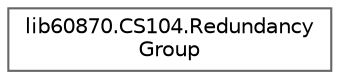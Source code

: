 digraph "Graphical Class Hierarchy"
{
 // LATEX_PDF_SIZE
  bgcolor="transparent";
  edge [fontname=Helvetica,fontsize=10,labelfontname=Helvetica,labelfontsize=10];
  node [fontname=Helvetica,fontsize=10,shape=box,height=0.2,width=0.4];
  rankdir="LR";
  Node0 [id="Node000000",label="lib60870.CS104.Redundancy\lGroup",height=0.2,width=0.4,color="grey40", fillcolor="white", style="filled",URL="$classlib60870_1_1_c_s104_1_1_redundancy_group.html",tooltip="Representation of a redundancy group. A redundancy group is a group of connections that share a uniqu..."];
}
